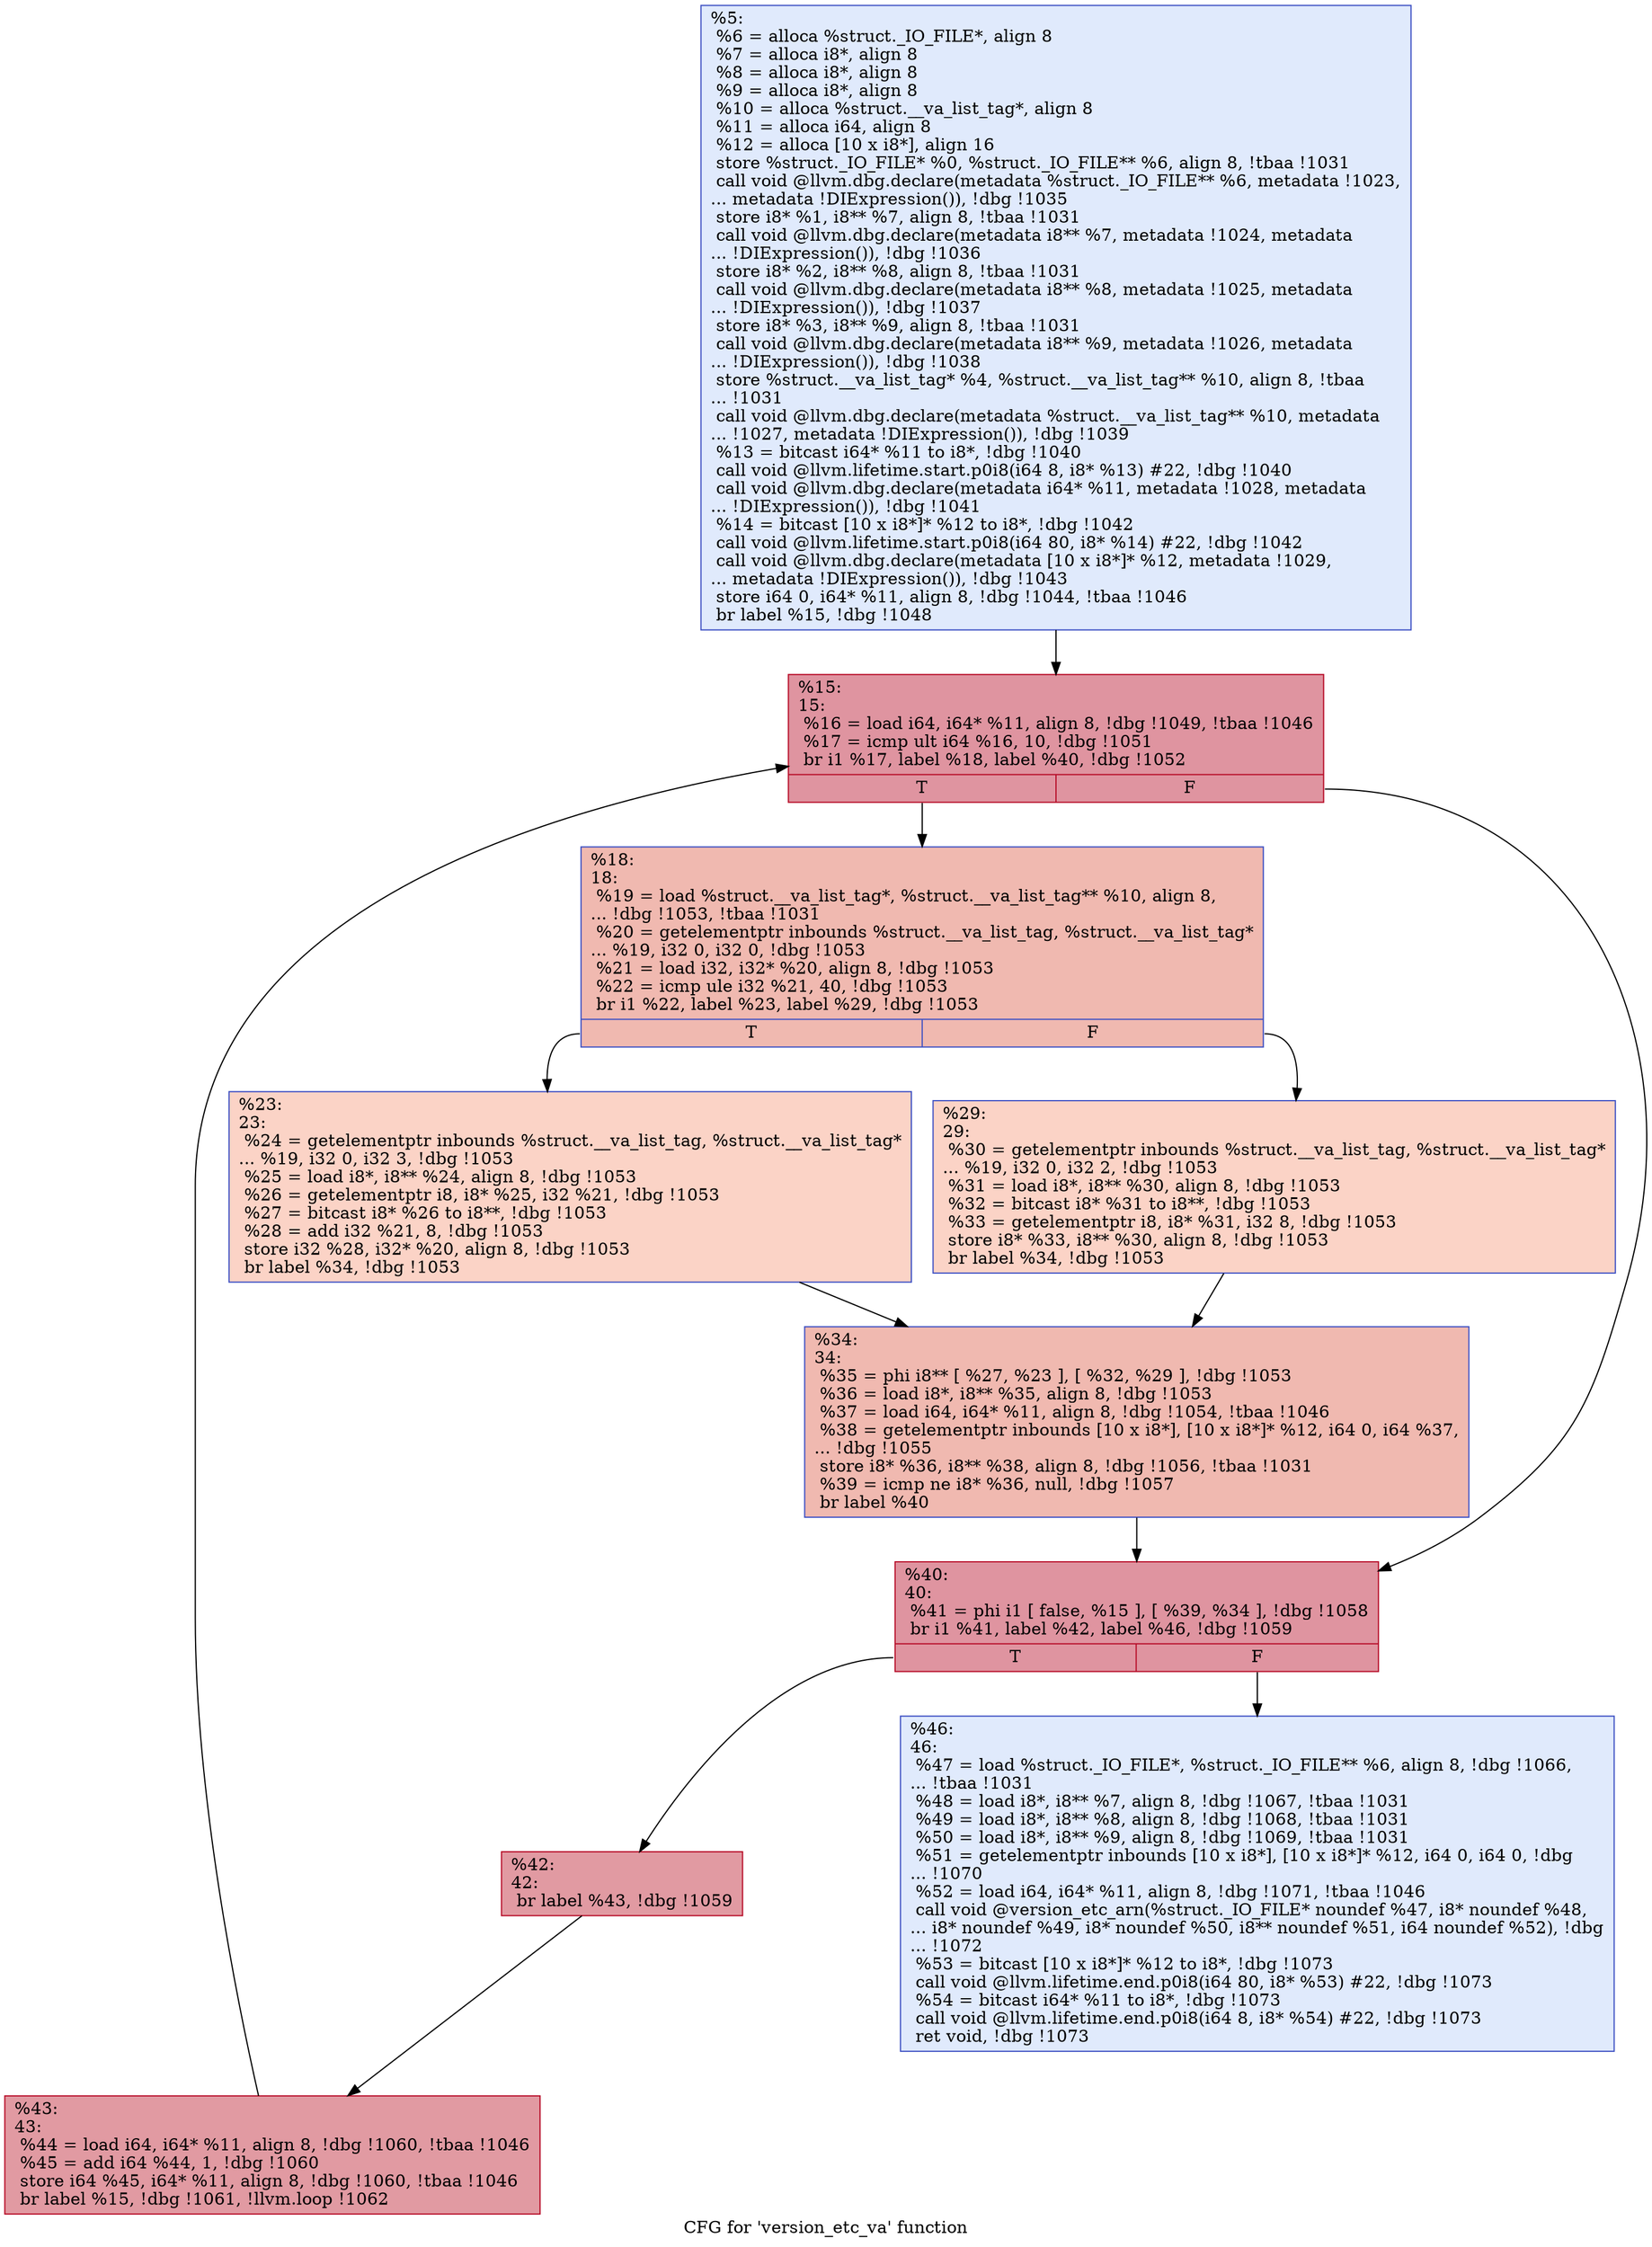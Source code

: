 digraph "CFG for 'version_etc_va' function" {
	label="CFG for 'version_etc_va' function";

	Node0x23b9160 [shape=record,color="#3d50c3ff", style=filled, fillcolor="#b9d0f970",label="{%5:\l  %6 = alloca %struct._IO_FILE*, align 8\l  %7 = alloca i8*, align 8\l  %8 = alloca i8*, align 8\l  %9 = alloca i8*, align 8\l  %10 = alloca %struct.__va_list_tag*, align 8\l  %11 = alloca i64, align 8\l  %12 = alloca [10 x i8*], align 16\l  store %struct._IO_FILE* %0, %struct._IO_FILE** %6, align 8, !tbaa !1031\l  call void @llvm.dbg.declare(metadata %struct._IO_FILE** %6, metadata !1023,\l... metadata !DIExpression()), !dbg !1035\l  store i8* %1, i8** %7, align 8, !tbaa !1031\l  call void @llvm.dbg.declare(metadata i8** %7, metadata !1024, metadata\l... !DIExpression()), !dbg !1036\l  store i8* %2, i8** %8, align 8, !tbaa !1031\l  call void @llvm.dbg.declare(metadata i8** %8, metadata !1025, metadata\l... !DIExpression()), !dbg !1037\l  store i8* %3, i8** %9, align 8, !tbaa !1031\l  call void @llvm.dbg.declare(metadata i8** %9, metadata !1026, metadata\l... !DIExpression()), !dbg !1038\l  store %struct.__va_list_tag* %4, %struct.__va_list_tag** %10, align 8, !tbaa\l... !1031\l  call void @llvm.dbg.declare(metadata %struct.__va_list_tag** %10, metadata\l... !1027, metadata !DIExpression()), !dbg !1039\l  %13 = bitcast i64* %11 to i8*, !dbg !1040\l  call void @llvm.lifetime.start.p0i8(i64 8, i8* %13) #22, !dbg !1040\l  call void @llvm.dbg.declare(metadata i64* %11, metadata !1028, metadata\l... !DIExpression()), !dbg !1041\l  %14 = bitcast [10 x i8*]* %12 to i8*, !dbg !1042\l  call void @llvm.lifetime.start.p0i8(i64 80, i8* %14) #22, !dbg !1042\l  call void @llvm.dbg.declare(metadata [10 x i8*]* %12, metadata !1029,\l... metadata !DIExpression()), !dbg !1043\l  store i64 0, i64* %11, align 8, !dbg !1044, !tbaa !1046\l  br label %15, !dbg !1048\l}"];
	Node0x23b9160 -> Node0x23b9210;
	Node0x23b9210 [shape=record,color="#b70d28ff", style=filled, fillcolor="#b70d2870",label="{%15:\l15:                                               \l  %16 = load i64, i64* %11, align 8, !dbg !1049, !tbaa !1046\l  %17 = icmp ult i64 %16, 10, !dbg !1051\l  br i1 %17, label %18, label %40, !dbg !1052\l|{<s0>T|<s1>F}}"];
	Node0x23b9210:s0 -> Node0x23b9260;
	Node0x23b9210:s1 -> Node0x23b93a0;
	Node0x23b9260 [shape=record,color="#3d50c3ff", style=filled, fillcolor="#de614d70",label="{%18:\l18:                                               \l  %19 = load %struct.__va_list_tag*, %struct.__va_list_tag** %10, align 8,\l... !dbg !1053, !tbaa !1031\l  %20 = getelementptr inbounds %struct.__va_list_tag, %struct.__va_list_tag*\l... %19, i32 0, i32 0, !dbg !1053\l  %21 = load i32, i32* %20, align 8, !dbg !1053\l  %22 = icmp ule i32 %21, 40, !dbg !1053\l  br i1 %22, label %23, label %29, !dbg !1053\l|{<s0>T|<s1>F}}"];
	Node0x23b9260:s0 -> Node0x23b92b0;
	Node0x23b9260:s1 -> Node0x23b9300;
	Node0x23b92b0 [shape=record,color="#3d50c3ff", style=filled, fillcolor="#f59c7d70",label="{%23:\l23:                                               \l  %24 = getelementptr inbounds %struct.__va_list_tag, %struct.__va_list_tag*\l... %19, i32 0, i32 3, !dbg !1053\l  %25 = load i8*, i8** %24, align 8, !dbg !1053\l  %26 = getelementptr i8, i8* %25, i32 %21, !dbg !1053\l  %27 = bitcast i8* %26 to i8**, !dbg !1053\l  %28 = add i32 %21, 8, !dbg !1053\l  store i32 %28, i32* %20, align 8, !dbg !1053\l  br label %34, !dbg !1053\l}"];
	Node0x23b92b0 -> Node0x23b9350;
	Node0x23b9300 [shape=record,color="#3d50c3ff", style=filled, fillcolor="#f59c7d70",label="{%29:\l29:                                               \l  %30 = getelementptr inbounds %struct.__va_list_tag, %struct.__va_list_tag*\l... %19, i32 0, i32 2, !dbg !1053\l  %31 = load i8*, i8** %30, align 8, !dbg !1053\l  %32 = bitcast i8* %31 to i8**, !dbg !1053\l  %33 = getelementptr i8, i8* %31, i32 8, !dbg !1053\l  store i8* %33, i8** %30, align 8, !dbg !1053\l  br label %34, !dbg !1053\l}"];
	Node0x23b9300 -> Node0x23b9350;
	Node0x23b9350 [shape=record,color="#3d50c3ff", style=filled, fillcolor="#de614d70",label="{%34:\l34:                                               \l  %35 = phi i8** [ %27, %23 ], [ %32, %29 ], !dbg !1053\l  %36 = load i8*, i8** %35, align 8, !dbg !1053\l  %37 = load i64, i64* %11, align 8, !dbg !1054, !tbaa !1046\l  %38 = getelementptr inbounds [10 x i8*], [10 x i8*]* %12, i64 0, i64 %37,\l... !dbg !1055\l  store i8* %36, i8** %38, align 8, !dbg !1056, !tbaa !1031\l  %39 = icmp ne i8* %36, null, !dbg !1057\l  br label %40\l}"];
	Node0x23b9350 -> Node0x23b93a0;
	Node0x23b93a0 [shape=record,color="#b70d28ff", style=filled, fillcolor="#b70d2870",label="{%40:\l40:                                               \l  %41 = phi i1 [ false, %15 ], [ %39, %34 ], !dbg !1058\l  br i1 %41, label %42, label %46, !dbg !1059\l|{<s0>T|<s1>F}}"];
	Node0x23b93a0:s0 -> Node0x23b93f0;
	Node0x23b93a0:s1 -> Node0x23b9490;
	Node0x23b93f0 [shape=record,color="#b70d28ff", style=filled, fillcolor="#bb1b2c70",label="{%42:\l42:                                               \l  br label %43, !dbg !1059\l}"];
	Node0x23b93f0 -> Node0x23b9440;
	Node0x23b9440 [shape=record,color="#b70d28ff", style=filled, fillcolor="#bb1b2c70",label="{%43:\l43:                                               \l  %44 = load i64, i64* %11, align 8, !dbg !1060, !tbaa !1046\l  %45 = add i64 %44, 1, !dbg !1060\l  store i64 %45, i64* %11, align 8, !dbg !1060, !tbaa !1046\l  br label %15, !dbg !1061, !llvm.loop !1062\l}"];
	Node0x23b9440 -> Node0x23b9210;
	Node0x23b9490 [shape=record,color="#3d50c3ff", style=filled, fillcolor="#b9d0f970",label="{%46:\l46:                                               \l  %47 = load %struct._IO_FILE*, %struct._IO_FILE** %6, align 8, !dbg !1066,\l... !tbaa !1031\l  %48 = load i8*, i8** %7, align 8, !dbg !1067, !tbaa !1031\l  %49 = load i8*, i8** %8, align 8, !dbg !1068, !tbaa !1031\l  %50 = load i8*, i8** %9, align 8, !dbg !1069, !tbaa !1031\l  %51 = getelementptr inbounds [10 x i8*], [10 x i8*]* %12, i64 0, i64 0, !dbg\l... !1070\l  %52 = load i64, i64* %11, align 8, !dbg !1071, !tbaa !1046\l  call void @version_etc_arn(%struct._IO_FILE* noundef %47, i8* noundef %48,\l... i8* noundef %49, i8* noundef %50, i8** noundef %51, i64 noundef %52), !dbg\l... !1072\l  %53 = bitcast [10 x i8*]* %12 to i8*, !dbg !1073\l  call void @llvm.lifetime.end.p0i8(i64 80, i8* %53) #22, !dbg !1073\l  %54 = bitcast i64* %11 to i8*, !dbg !1073\l  call void @llvm.lifetime.end.p0i8(i64 8, i8* %54) #22, !dbg !1073\l  ret void, !dbg !1073\l}"];
}

